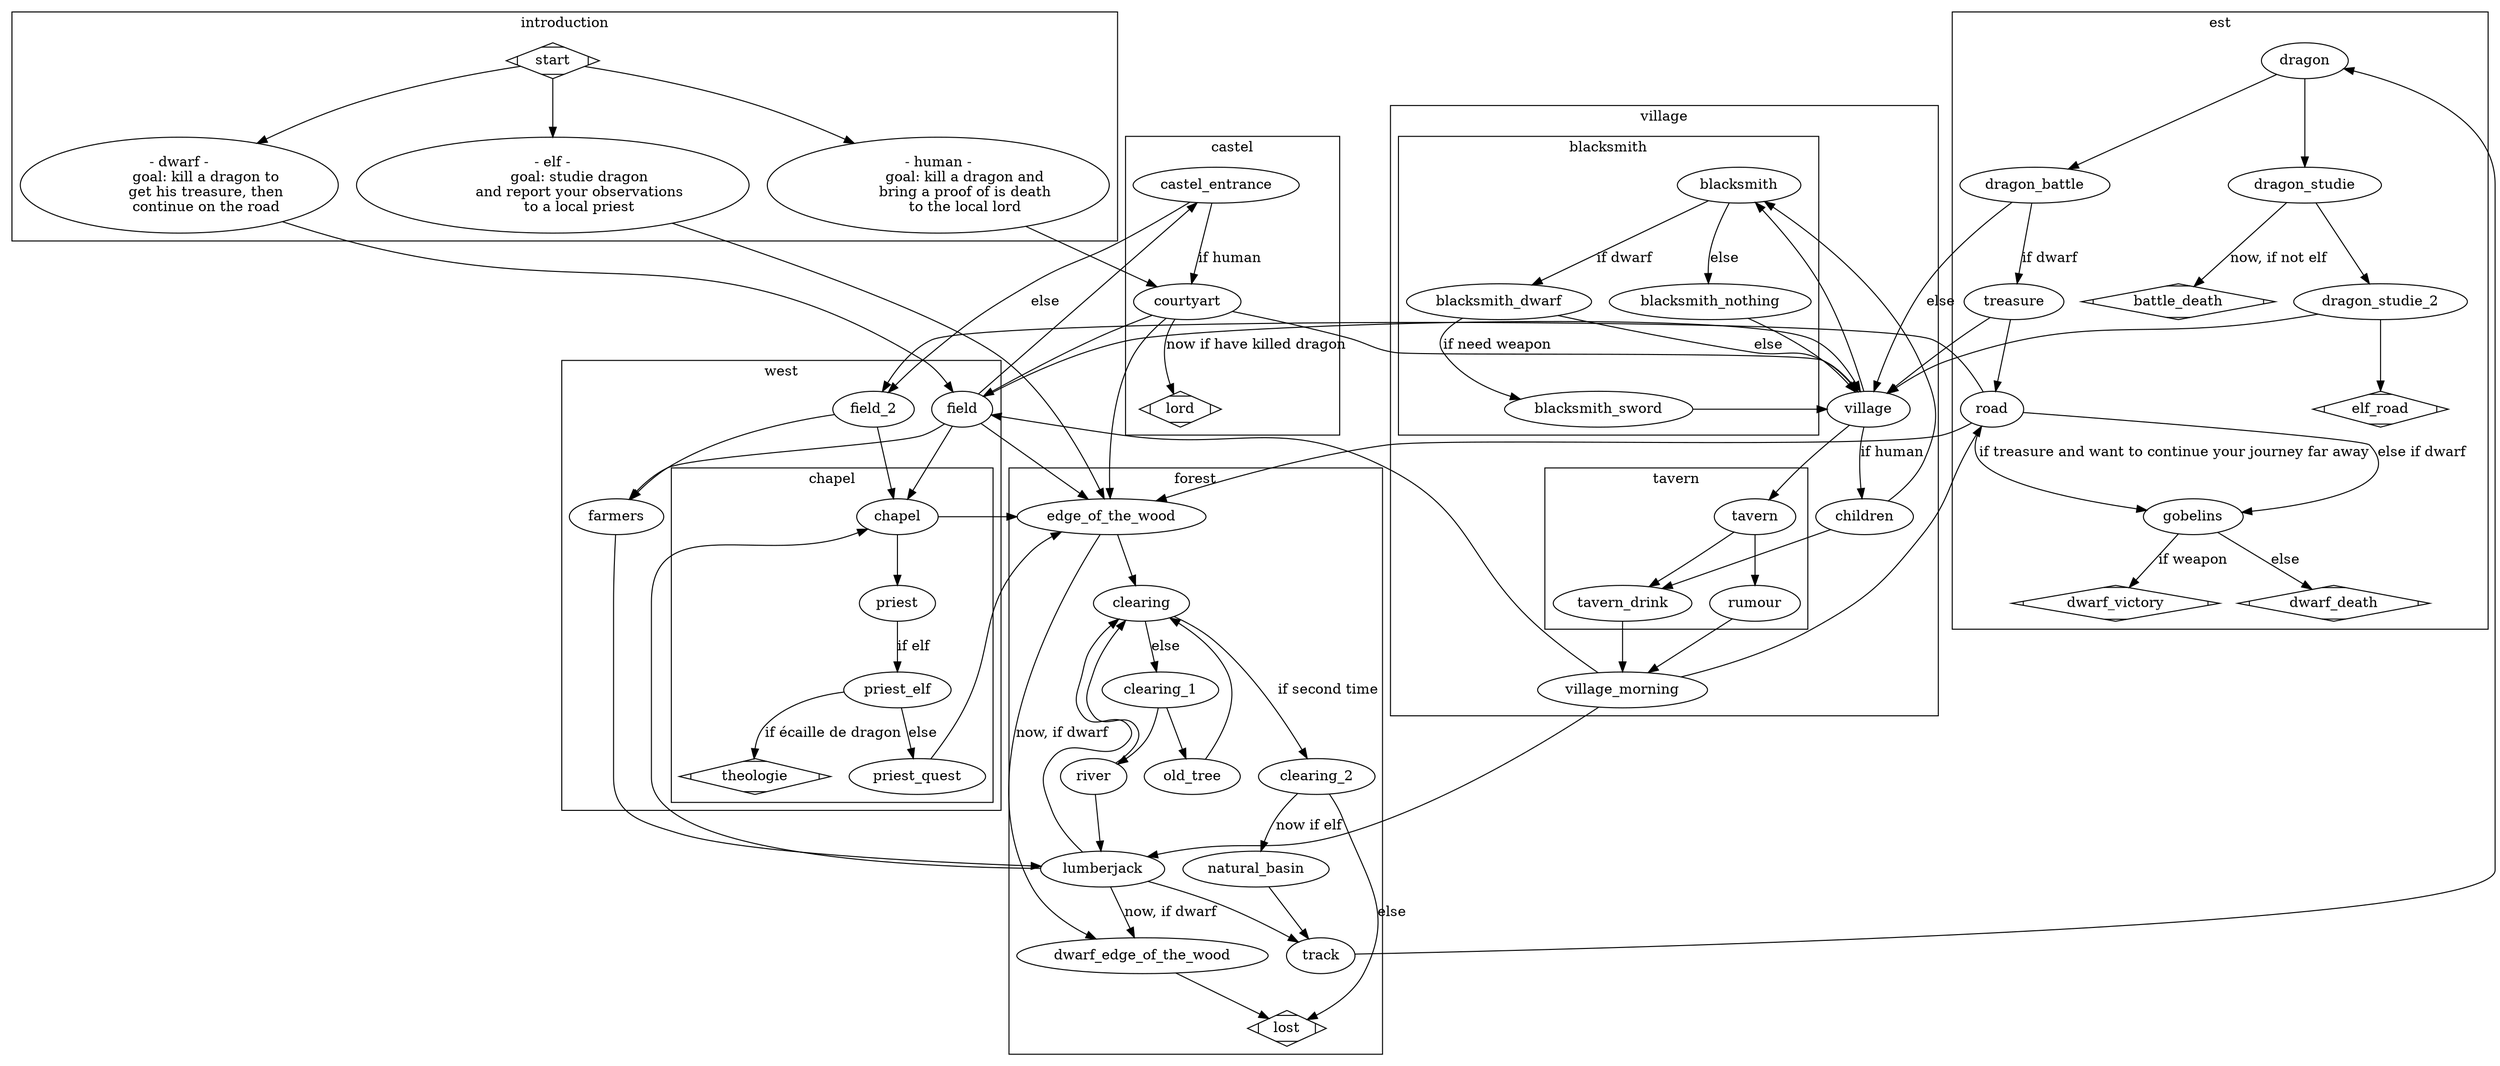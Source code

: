 digraph G {
    compound=true;
    subgraph cluster0 {
        label = introduction;
        start [shape=Mdiamond];
        elf;
        dwarf;
        human;

        elf [label="- elf -
            goal: studie dragon
            and report your observations
            to a local priest"]
        human [label="- human -
            goal: kill a dragon and
            bring a proof of is death
            to the local lord"]
        dwarf [label="- dwarf -
            goal: kill a dragon to
            get his treasure, then
            continue on the road"]
        start -> dwarf, elf, human;
    }

    subgraph cluster1 {
        label = village
        village;
        village_morning;
        children;
        
        subgraph cluster5 {
            label = blacksmith;
            blacksmith;
            blacksmith_sword;
            blacksmith_dwarf;
            blacksmith_nothing;
        }

        subgraph cluster6 {
            label = tavern;
            tavern;
            rumour;
            tavern_drink;
        }

        village -> blacksmith, tavern;
        village -> children [label="if human"];
        children -> tavern_drink, blacksmith;

        blacksmith -> blacksmith_dwarf [label="if dwarf"]
        blacksmith_dwarf -> blacksmith_sword [label="if need weapon"];
        blacksmith_dwarf -> village [label="else"];
        blacksmith -> blacksmith_nothing [label="else"];

        blacksmith_sword -> village;
        blacksmith_nothing -> village;

        tavern -> rumour,tavern_drink;
        tavern_drink -> village_morning;
        rumour -> village_morning;
    }

    subgraph cluster2 {
        label = west;
        field;
        field_2;
        farmers;

        subgraph cluster7 {
            label=chapel;
            chapel;
            priest;
            priest_elf;
            priest_quest;
            theologie [shape=Mdiamond];
        }

        field -> farmers;
        field -> chapel;
        field_2 -> farmers;
        field_2 -> chapel;
        chapel -> priest;
        priest -> priest_elf [label="if elf"];
        priest_elf -> theologie [label="if écaille de dragon"];
        priest_elf -> priest_quest [label="else"];
    }

    subgraph cluster3 {
        label = forest;
        edge_of_the_wood;
        dwarf_edge_of_the_wood;
        clearing;
        clearing_1;
        clearing_2;
        natural_basin;
        track;
        river;
        old_tree;
        lost [shape=Mdiamond];
        lumberjack;

        lumberjack -> dwarf_edge_of_the_wood [label="now, if dwarf"];
        lumberjack -> clearing;
        lumberjack -> track;
        clearing -> clearing_2 [label="if second time"];
        clearing -> clearing_1 [label="else"];
        clearing_1 -> river, old_tree;
        clearing_2 -> natural_basin [label="now if elf"];
        clearing_2 -> lost [label="else"];
        natural_basin -> track;
        river -> lumberjack, clearing;
        old_tree -> clearing;
    }

    subgraph cluster4 {
        label = est;
        dragon;
        dragon_battle;
        dragon_studie;
        dragon_studie_2;
        road;
        elf_road [shape=Mdiamond];
        gobelins;
        treasure;
        dwarf_victory [shape=Mdiamond];
        dwarf_death [shape=Mdiamond];
        battle_death [shape=Mdiamond];

        dragon -> dragon_battle, dragon_studie;
        dragon_battle -> village [label=else];
        dragon_battle -> treasure [label="if dwarf"];
        dragon_studie -> battle_death [label="now, if not elf"];
    }

    subgraph cluster8 {
        label=castel;
        castel_entrance;
        courtyart;
        lord [shape=Mdiamond];

        castel_entrance -> courtyart [label="if human"];
        courtyart -> lord [label="now if have killed dragon"];
    }

    castel_entrance -> field_2 [label="else"];
    courtyart -> field, village, edge_of_the_wood;

    human -> courtyart;
    elf -> edge_of_the_wood;
    dwarf -> field;

    field -> edge_of_the_wood, village, castel_entrance;
    edge_of_the_wood -> clearing;
    edge_of_the_wood -> dwarf_edge_of_the_wood [label="now, if dwarf"];

    dwarf_edge_of_the_wood -> lost;

    track -> dragon;
    dragon_studie -> dragon_studie_2;
    dragon_studie_2 -> village, elf_road;

    treasure -> village, road;
    road -> gobelins [label="if treasure and want to continue your journey far away"];
    road -> gobelins [label="else if dwarf"];
    road -> edge_of_the_wood, field_2;
    gobelins -> dwarf_victory [label="if weapon"];
    gobelins -> dwarf_death [label="else"];

    village_morning -> field, lumberjack, road;

    chapel -> edge_of_the_wood;
    farmers -> lumberjack;
    priest_quest -> edge_of_the_wood;
    lumberjack -> chapel;
}

